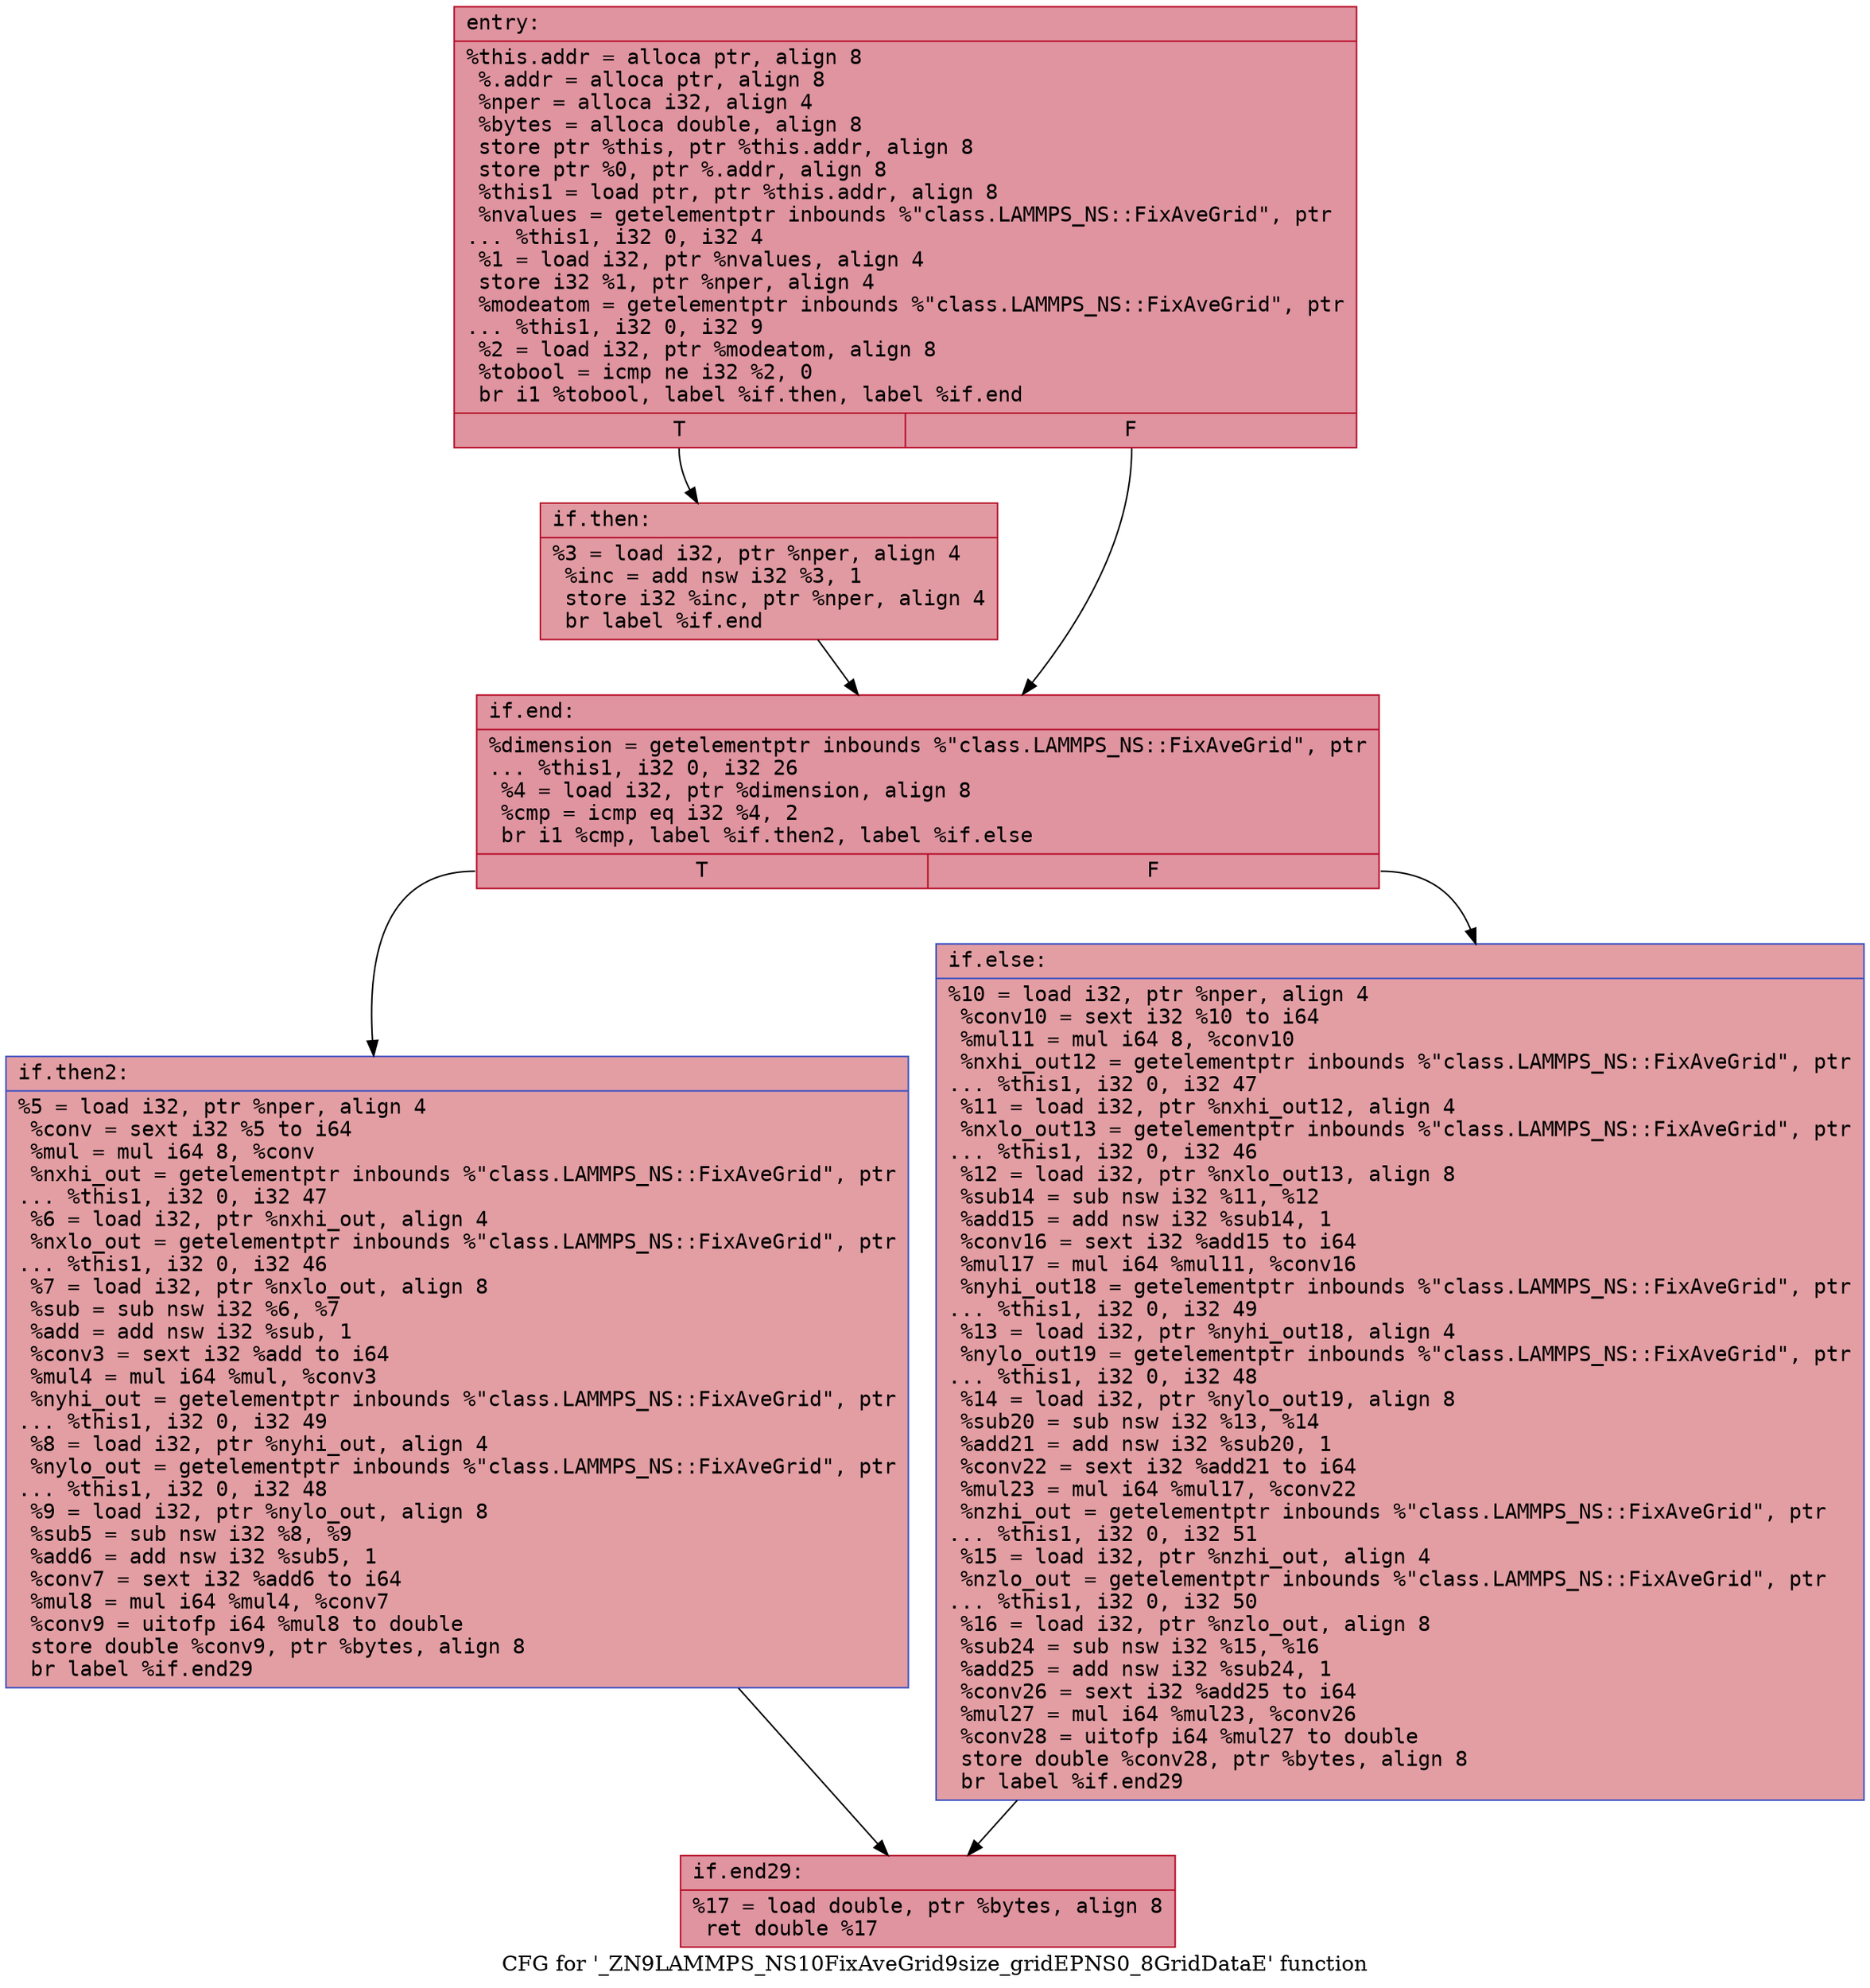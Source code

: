 digraph "CFG for '_ZN9LAMMPS_NS10FixAveGrid9size_gridEPNS0_8GridDataE' function" {
	label="CFG for '_ZN9LAMMPS_NS10FixAveGrid9size_gridEPNS0_8GridDataE' function";

	Node0x560b514a0440 [shape=record,color="#b70d28ff", style=filled, fillcolor="#b70d2870" fontname="Courier",label="{entry:\l|  %this.addr = alloca ptr, align 8\l  %.addr = alloca ptr, align 8\l  %nper = alloca i32, align 4\l  %bytes = alloca double, align 8\l  store ptr %this, ptr %this.addr, align 8\l  store ptr %0, ptr %.addr, align 8\l  %this1 = load ptr, ptr %this.addr, align 8\l  %nvalues = getelementptr inbounds %\"class.LAMMPS_NS::FixAveGrid\", ptr\l... %this1, i32 0, i32 4\l  %1 = load i32, ptr %nvalues, align 4\l  store i32 %1, ptr %nper, align 4\l  %modeatom = getelementptr inbounds %\"class.LAMMPS_NS::FixAveGrid\", ptr\l... %this1, i32 0, i32 9\l  %2 = load i32, ptr %modeatom, align 8\l  %tobool = icmp ne i32 %2, 0\l  br i1 %tobool, label %if.then, label %if.end\l|{<s0>T|<s1>F}}"];
	Node0x560b514a0440:s0 -> Node0x560b514a0cd0[tooltip="entry -> if.then\nProbability 62.50%" ];
	Node0x560b514a0440:s1 -> Node0x560b514a0d40[tooltip="entry -> if.end\nProbability 37.50%" ];
	Node0x560b514a0cd0 [shape=record,color="#b70d28ff", style=filled, fillcolor="#bb1b2c70" fontname="Courier",label="{if.then:\l|  %3 = load i32, ptr %nper, align 4\l  %inc = add nsw i32 %3, 1\l  store i32 %inc, ptr %nper, align 4\l  br label %if.end\l}"];
	Node0x560b514a0cd0 -> Node0x560b514a0d40[tooltip="if.then -> if.end\nProbability 100.00%" ];
	Node0x560b514a0d40 [shape=record,color="#b70d28ff", style=filled, fillcolor="#b70d2870" fontname="Courier",label="{if.end:\l|  %dimension = getelementptr inbounds %\"class.LAMMPS_NS::FixAveGrid\", ptr\l... %this1, i32 0, i32 26\l  %4 = load i32, ptr %dimension, align 8\l  %cmp = icmp eq i32 %4, 2\l  br i1 %cmp, label %if.then2, label %if.else\l|{<s0>T|<s1>F}}"];
	Node0x560b514a0d40:s0 -> Node0x560b514a1390[tooltip="if.end -> if.then2\nProbability 50.00%" ];
	Node0x560b514a0d40:s1 -> Node0x560b514a1410[tooltip="if.end -> if.else\nProbability 50.00%" ];
	Node0x560b514a1390 [shape=record,color="#3d50c3ff", style=filled, fillcolor="#be242e70" fontname="Courier",label="{if.then2:\l|  %5 = load i32, ptr %nper, align 4\l  %conv = sext i32 %5 to i64\l  %mul = mul i64 8, %conv\l  %nxhi_out = getelementptr inbounds %\"class.LAMMPS_NS::FixAveGrid\", ptr\l... %this1, i32 0, i32 47\l  %6 = load i32, ptr %nxhi_out, align 4\l  %nxlo_out = getelementptr inbounds %\"class.LAMMPS_NS::FixAveGrid\", ptr\l... %this1, i32 0, i32 46\l  %7 = load i32, ptr %nxlo_out, align 8\l  %sub = sub nsw i32 %6, %7\l  %add = add nsw i32 %sub, 1\l  %conv3 = sext i32 %add to i64\l  %mul4 = mul i64 %mul, %conv3\l  %nyhi_out = getelementptr inbounds %\"class.LAMMPS_NS::FixAveGrid\", ptr\l... %this1, i32 0, i32 49\l  %8 = load i32, ptr %nyhi_out, align 4\l  %nylo_out = getelementptr inbounds %\"class.LAMMPS_NS::FixAveGrid\", ptr\l... %this1, i32 0, i32 48\l  %9 = load i32, ptr %nylo_out, align 8\l  %sub5 = sub nsw i32 %8, %9\l  %add6 = add nsw i32 %sub5, 1\l  %conv7 = sext i32 %add6 to i64\l  %mul8 = mul i64 %mul4, %conv7\l  %conv9 = uitofp i64 %mul8 to double\l  store double %conv9, ptr %bytes, align 8\l  br label %if.end29\l}"];
	Node0x560b514a1390 -> Node0x560b514a24a0[tooltip="if.then2 -> if.end29\nProbability 100.00%" ];
	Node0x560b514a1410 [shape=record,color="#3d50c3ff", style=filled, fillcolor="#be242e70" fontname="Courier",label="{if.else:\l|  %10 = load i32, ptr %nper, align 4\l  %conv10 = sext i32 %10 to i64\l  %mul11 = mul i64 8, %conv10\l  %nxhi_out12 = getelementptr inbounds %\"class.LAMMPS_NS::FixAveGrid\", ptr\l... %this1, i32 0, i32 47\l  %11 = load i32, ptr %nxhi_out12, align 4\l  %nxlo_out13 = getelementptr inbounds %\"class.LAMMPS_NS::FixAveGrid\", ptr\l... %this1, i32 0, i32 46\l  %12 = load i32, ptr %nxlo_out13, align 8\l  %sub14 = sub nsw i32 %11, %12\l  %add15 = add nsw i32 %sub14, 1\l  %conv16 = sext i32 %add15 to i64\l  %mul17 = mul i64 %mul11, %conv16\l  %nyhi_out18 = getelementptr inbounds %\"class.LAMMPS_NS::FixAveGrid\", ptr\l... %this1, i32 0, i32 49\l  %13 = load i32, ptr %nyhi_out18, align 4\l  %nylo_out19 = getelementptr inbounds %\"class.LAMMPS_NS::FixAveGrid\", ptr\l... %this1, i32 0, i32 48\l  %14 = load i32, ptr %nylo_out19, align 8\l  %sub20 = sub nsw i32 %13, %14\l  %add21 = add nsw i32 %sub20, 1\l  %conv22 = sext i32 %add21 to i64\l  %mul23 = mul i64 %mul17, %conv22\l  %nzhi_out = getelementptr inbounds %\"class.LAMMPS_NS::FixAveGrid\", ptr\l... %this1, i32 0, i32 51\l  %15 = load i32, ptr %nzhi_out, align 4\l  %nzlo_out = getelementptr inbounds %\"class.LAMMPS_NS::FixAveGrid\", ptr\l... %this1, i32 0, i32 50\l  %16 = load i32, ptr %nzlo_out, align 8\l  %sub24 = sub nsw i32 %15, %16\l  %add25 = add nsw i32 %sub24, 1\l  %conv26 = sext i32 %add25 to i64\l  %mul27 = mul i64 %mul23, %conv26\l  %conv28 = uitofp i64 %mul27 to double\l  store double %conv28, ptr %bytes, align 8\l  br label %if.end29\l}"];
	Node0x560b514a1410 -> Node0x560b514a24a0[tooltip="if.else -> if.end29\nProbability 100.00%" ];
	Node0x560b514a24a0 [shape=record,color="#b70d28ff", style=filled, fillcolor="#b70d2870" fontname="Courier",label="{if.end29:\l|  %17 = load double, ptr %bytes, align 8\l  ret double %17\l}"];
}
